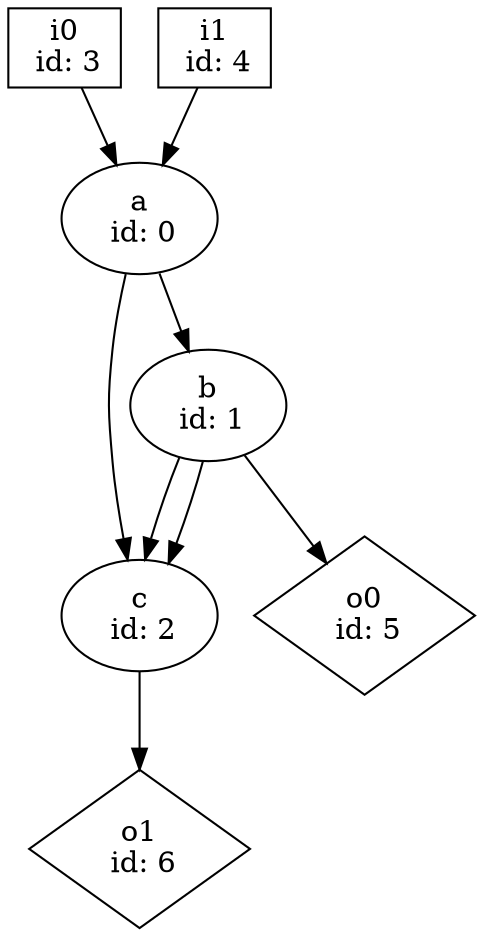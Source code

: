 digraph G {
n0 [label="a\n id: 0"];
n1 [label="b\n id: 1"];
n2 [label="c\n id: 2"];
n3 [label="i0\n id: 3",shape="box"];
n4 [label="i1\n id: 4",shape="box"];
n5 [label="o0\n id: 5",shape="diamond"];
n6 [label="o1\n id: 6",shape="diamond"];
n0 -> n1
n0 -> n2
n1 -> n2
n1 -> n2
n1 -> n5
n2 -> n6
n3 -> n0
n4 -> n0
}